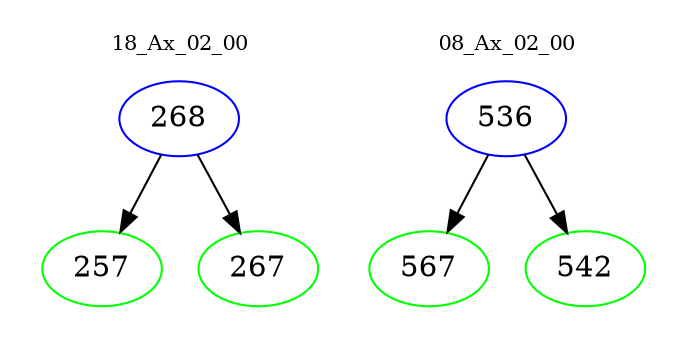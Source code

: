 digraph{
subgraph cluster_0 {
color = white
label = "18_Ax_02_00";
fontsize=10;
T0_268 [label="268", color="blue"]
T0_268 -> T0_257 [color="black"]
T0_257 [label="257", color="green"]
T0_268 -> T0_267 [color="black"]
T0_267 [label="267", color="green"]
}
subgraph cluster_1 {
color = white
label = "08_Ax_02_00";
fontsize=10;
T1_536 [label="536", color="blue"]
T1_536 -> T1_567 [color="black"]
T1_567 [label="567", color="green"]
T1_536 -> T1_542 [color="black"]
T1_542 [label="542", color="green"]
}
}
